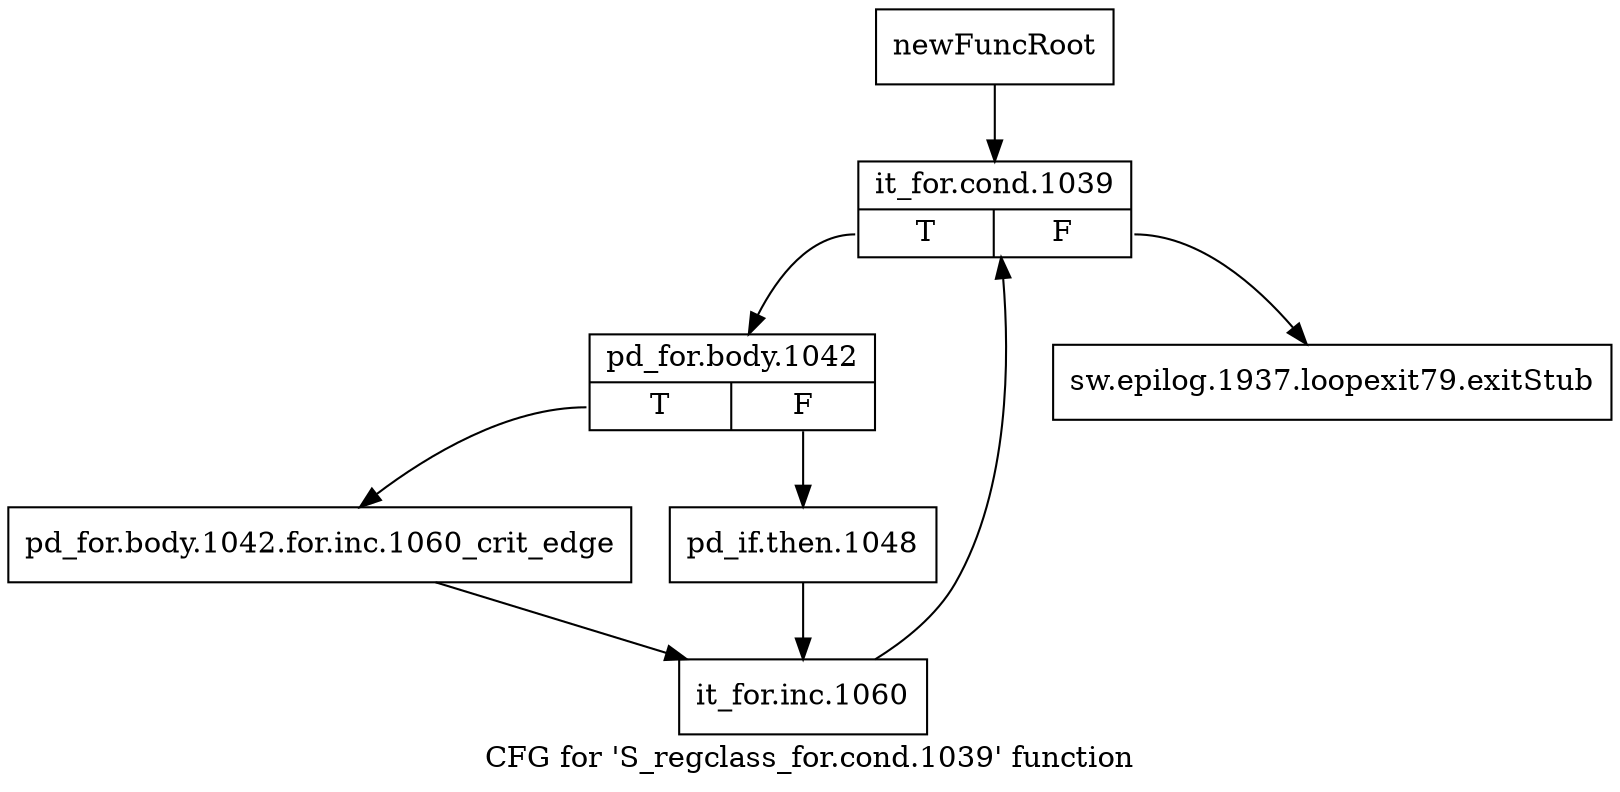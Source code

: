 digraph "CFG for 'S_regclass_for.cond.1039' function" {
	label="CFG for 'S_regclass_for.cond.1039' function";

	Node0x521d450 [shape=record,label="{newFuncRoot}"];
	Node0x521d450 -> Node0x521d4f0;
	Node0x521d4a0 [shape=record,label="{sw.epilog.1937.loopexit79.exitStub}"];
	Node0x521d4f0 [shape=record,label="{it_for.cond.1039|{<s0>T|<s1>F}}"];
	Node0x521d4f0:s0 -> Node0x521d540;
	Node0x521d4f0:s1 -> Node0x521d4a0;
	Node0x521d540 [shape=record,label="{pd_for.body.1042|{<s0>T|<s1>F}}"];
	Node0x521d540:s0 -> Node0x521d5e0;
	Node0x521d540:s1 -> Node0x521d590;
	Node0x521d590 [shape=record,label="{pd_if.then.1048}"];
	Node0x521d590 -> Node0x521d630;
	Node0x521d5e0 [shape=record,label="{pd_for.body.1042.for.inc.1060_crit_edge}"];
	Node0x521d5e0 -> Node0x521d630;
	Node0x521d630 [shape=record,label="{it_for.inc.1060}"];
	Node0x521d630 -> Node0x521d4f0;
}
